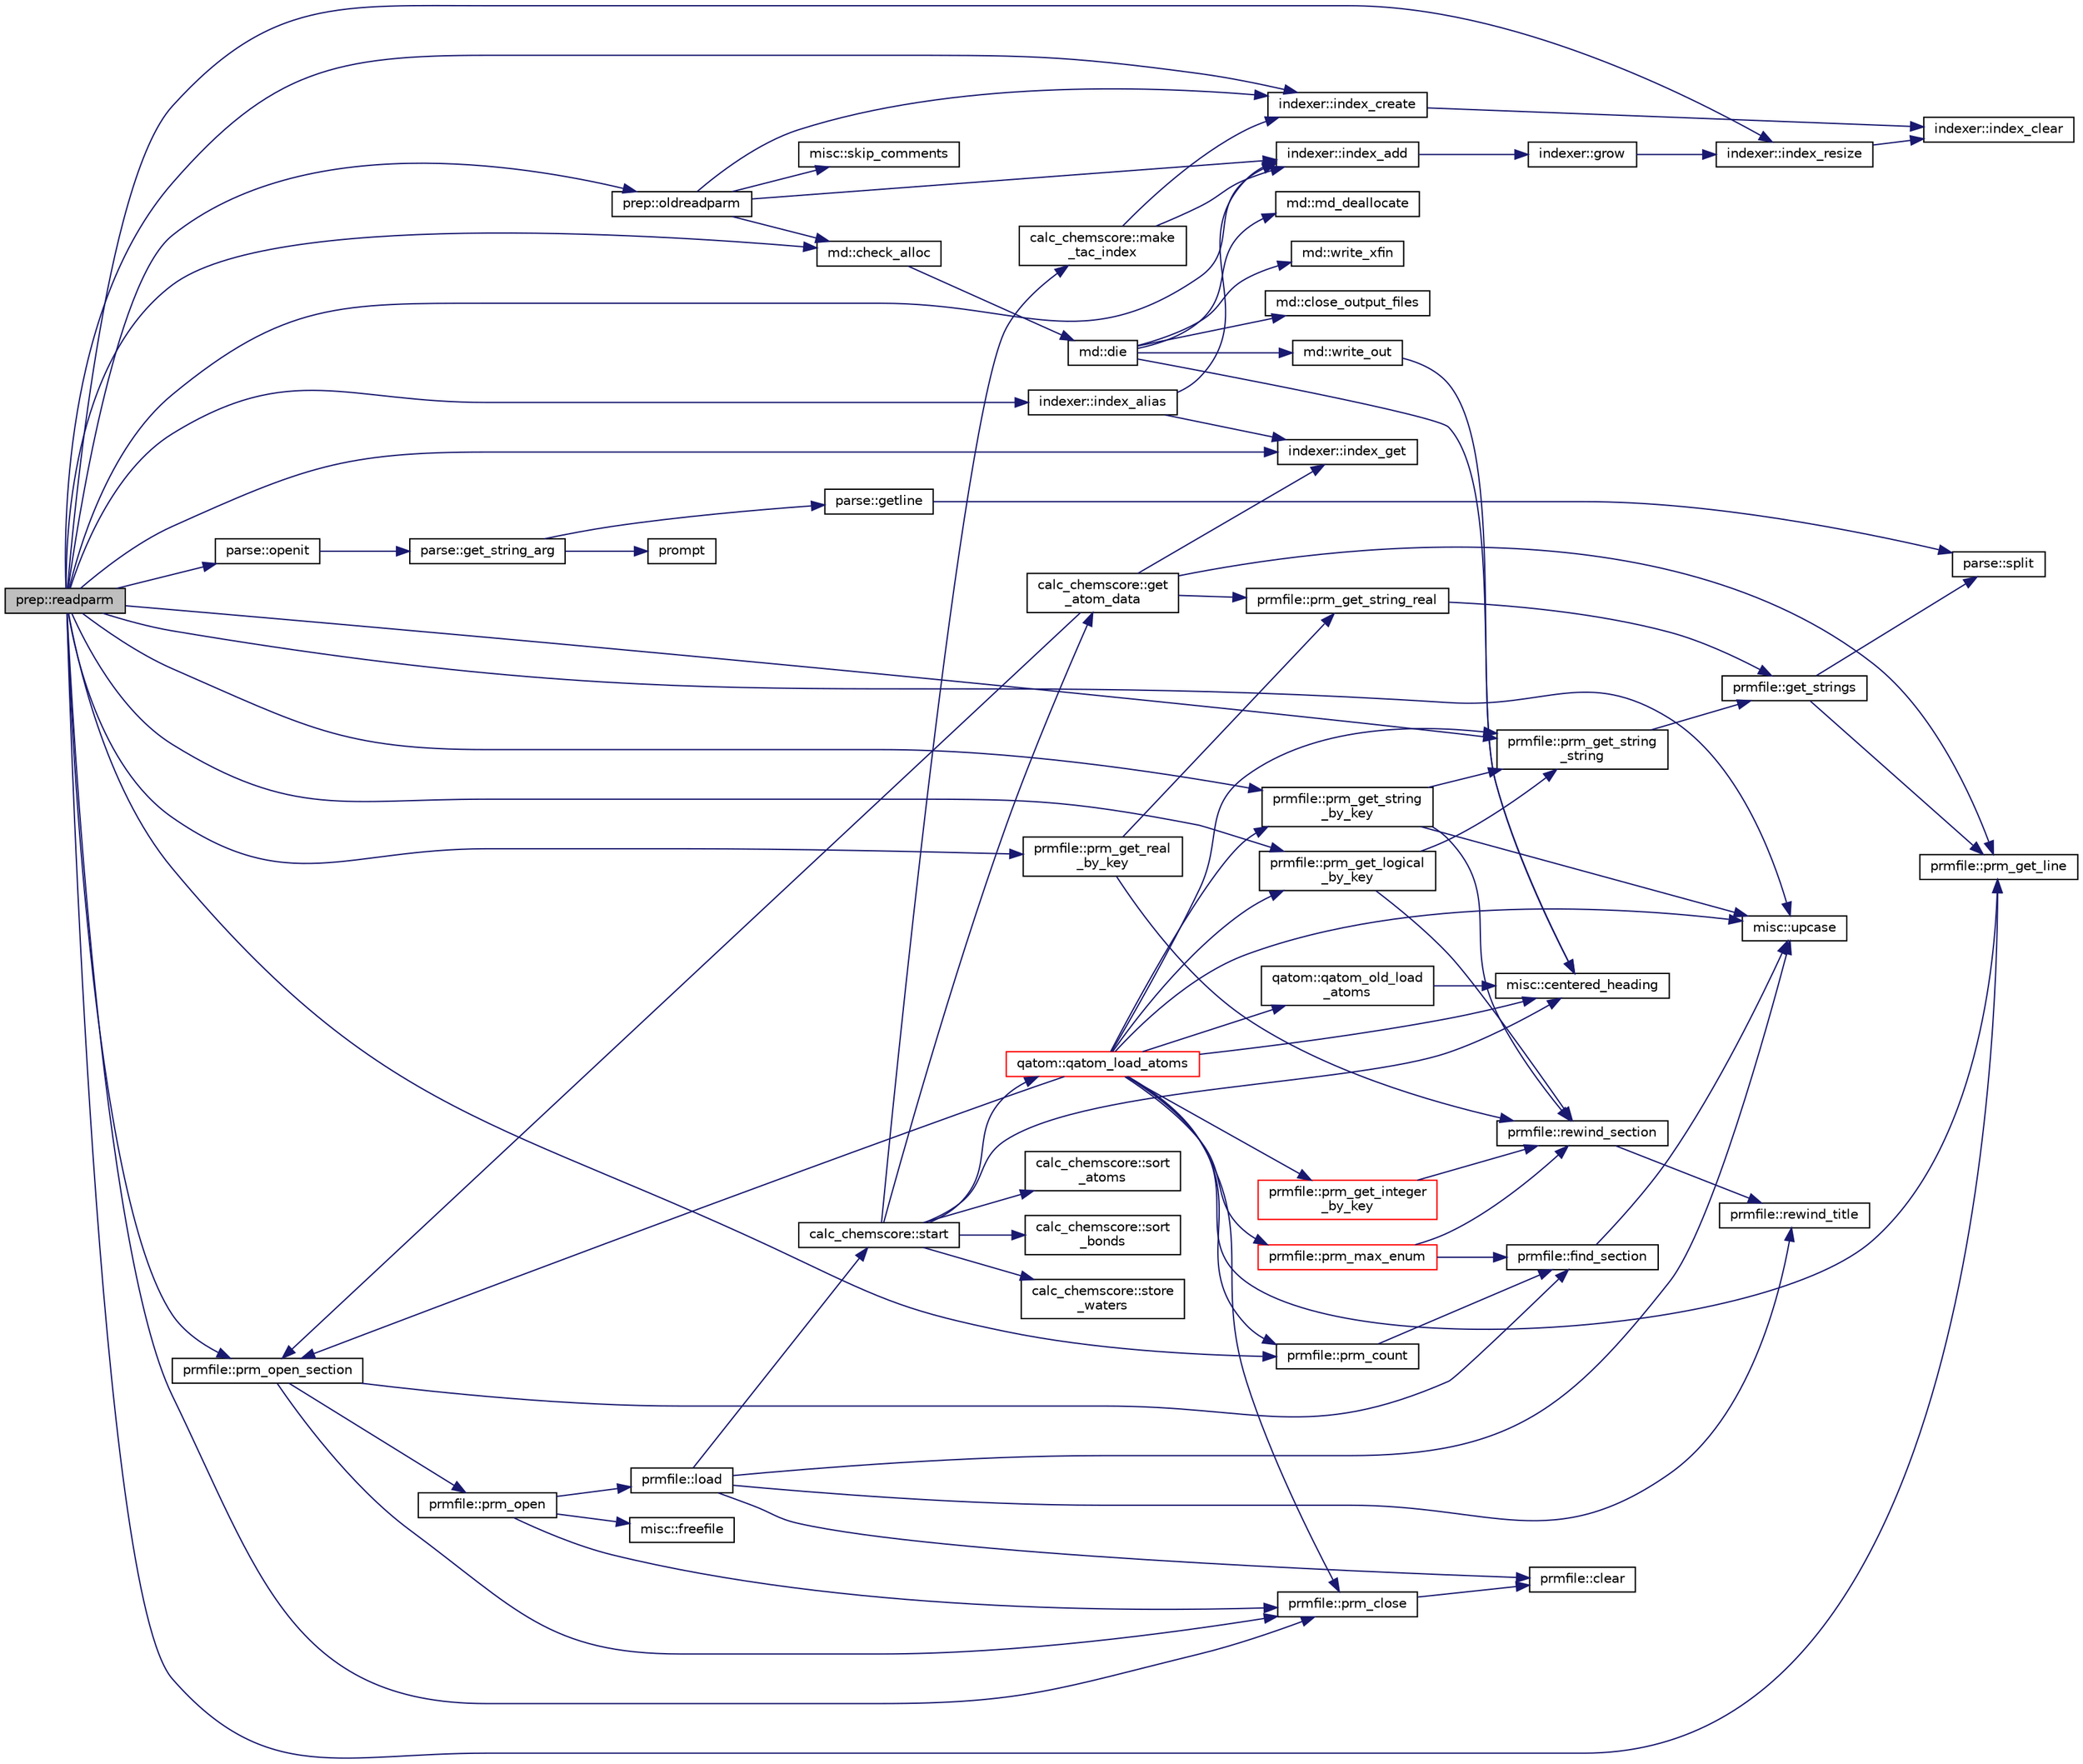 digraph "prep::readparm"
{
  edge [fontname="Helvetica",fontsize="10",labelfontname="Helvetica",labelfontsize="10"];
  node [fontname="Helvetica",fontsize="10",shape=record];
  rankdir="LR";
  Node1 [label="prep::readparm",height=0.2,width=0.4,color="black", fillcolor="grey75", style="filled" fontcolor="black"];
  Node1 -> Node2 [color="midnightblue",fontsize="10",style="solid",fontname="Helvetica"];
  Node2 [label="md::check_alloc",height=0.2,width=0.4,color="black", fillcolor="white", style="filled",URL="$classmd.html#aa2bff9009b880be7904efe2a7c07f646"];
  Node2 -> Node3 [color="midnightblue",fontsize="10",style="solid",fontname="Helvetica"];
  Node3 [label="md::die",height=0.2,width=0.4,color="black", fillcolor="white", style="filled",URL="$classmd.html#ac21e43139b5e5cd74ab6649672288d66"];
  Node3 -> Node4 [color="midnightblue",fontsize="10",style="solid",fontname="Helvetica"];
  Node4 [label="misc::centered_heading",height=0.2,width=0.4,color="black", fillcolor="white", style="filled",URL="$classmisc.html#ac616bbb70212f3216e099c51f3c217f9"];
  Node3 -> Node5 [color="midnightblue",fontsize="10",style="solid",fontname="Helvetica"];
  Node5 [label="md::close_output_files",height=0.2,width=0.4,color="black", fillcolor="white", style="filled",URL="$classmd.html#a5bd74b9ed60f4d0515416e77a9dcb825"];
  Node3 -> Node6 [color="midnightblue",fontsize="10",style="solid",fontname="Helvetica"];
  Node6 [label="md::md_deallocate",height=0.2,width=0.4,color="black", fillcolor="white", style="filled",URL="$classmd.html#a8a97b1726d386da7fddf5ea29296b0e9"];
  Node3 -> Node7 [color="midnightblue",fontsize="10",style="solid",fontname="Helvetica"];
  Node7 [label="md::write_out",height=0.2,width=0.4,color="black", fillcolor="white", style="filled",URL="$classmd.html#a7ae57adec77c83a4e3684cfbf301d605"];
  Node7 -> Node4 [color="midnightblue",fontsize="10",style="solid",fontname="Helvetica"];
  Node3 -> Node8 [color="midnightblue",fontsize="10",style="solid",fontname="Helvetica"];
  Node8 [label="md::write_xfin",height=0.2,width=0.4,color="black", fillcolor="white", style="filled",URL="$classmd.html#ad8ada800049df7345cd0a0e596644cc5"];
  Node1 -> Node9 [color="midnightblue",fontsize="10",style="solid",fontname="Helvetica"];
  Node9 [label="indexer::index_add",height=0.2,width=0.4,color="black", fillcolor="white", style="filled",URL="$classindexer.html#a3881b2e3e31c5a3e188e90ad8bc96405"];
  Node9 -> Node10 [color="midnightblue",fontsize="10",style="solid",fontname="Helvetica"];
  Node10 [label="indexer::grow",height=0.2,width=0.4,color="black", fillcolor="white", style="filled",URL="$classindexer.html#ab6c32d13a4bcca7f5411d6d097cf5cd8"];
  Node10 -> Node11 [color="midnightblue",fontsize="10",style="solid",fontname="Helvetica"];
  Node11 [label="indexer::index_resize",height=0.2,width=0.4,color="black", fillcolor="white", style="filled",URL="$classindexer.html#a4c6bb664b3ca6a455aedaed8b6e501fd"];
  Node11 -> Node12 [color="midnightblue",fontsize="10",style="solid",fontname="Helvetica"];
  Node12 [label="indexer::index_clear",height=0.2,width=0.4,color="black", fillcolor="white", style="filled",URL="$classindexer.html#ac760937d1c86952d78fe2f8ee82c0264"];
  Node1 -> Node13 [color="midnightblue",fontsize="10",style="solid",fontname="Helvetica"];
  Node13 [label="indexer::index_alias",height=0.2,width=0.4,color="black", fillcolor="white", style="filled",URL="$classindexer.html#a3e8bf237f06d4129457654b6c076f3b7"];
  Node13 -> Node9 [color="midnightblue",fontsize="10",style="solid",fontname="Helvetica"];
  Node13 -> Node14 [color="midnightblue",fontsize="10",style="solid",fontname="Helvetica"];
  Node14 [label="indexer::index_get",height=0.2,width=0.4,color="black", fillcolor="white", style="filled",URL="$classindexer.html#a3b93040983a622421fa918a6af566c93"];
  Node1 -> Node15 [color="midnightblue",fontsize="10",style="solid",fontname="Helvetica"];
  Node15 [label="indexer::index_create",height=0.2,width=0.4,color="black", fillcolor="white", style="filled",URL="$classindexer.html#aa83f2bc15a2dfefd22f4fe96975fd213"];
  Node15 -> Node12 [color="midnightblue",fontsize="10",style="solid",fontname="Helvetica"];
  Node1 -> Node14 [color="midnightblue",fontsize="10",style="solid",fontname="Helvetica"];
  Node1 -> Node11 [color="midnightblue",fontsize="10",style="solid",fontname="Helvetica"];
  Node1 -> Node16 [color="midnightblue",fontsize="10",style="solid",fontname="Helvetica"];
  Node16 [label="prep::oldreadparm",height=0.2,width=0.4,color="black", fillcolor="white", style="filled",URL="$classprep.html#aa8bce8b46beb9bb1a75090b0ca7666e1"];
  Node16 -> Node2 [color="midnightblue",fontsize="10",style="solid",fontname="Helvetica"];
  Node16 -> Node9 [color="midnightblue",fontsize="10",style="solid",fontname="Helvetica"];
  Node16 -> Node15 [color="midnightblue",fontsize="10",style="solid",fontname="Helvetica"];
  Node16 -> Node17 [color="midnightblue",fontsize="10",style="solid",fontname="Helvetica"];
  Node17 [label="misc::skip_comments",height=0.2,width=0.4,color="black", fillcolor="white", style="filled",URL="$classmisc.html#ac0206a84cf8753b6b32b7796a9b6ac39"];
  Node1 -> Node18 [color="midnightblue",fontsize="10",style="solid",fontname="Helvetica"];
  Node18 [label="parse::openit",height=0.2,width=0.4,color="black", fillcolor="white", style="filled",URL="$classparse.html#a0cc676b15a8ab0f5158f0f51a0f30ebf"];
  Node18 -> Node19 [color="midnightblue",fontsize="10",style="solid",fontname="Helvetica"];
  Node19 [label="parse::get_string_arg",height=0.2,width=0.4,color="black", fillcolor="white", style="filled",URL="$classparse.html#a17fdf061a0ee443c4a80c24d8e3cd11f"];
  Node19 -> Node20 [color="midnightblue",fontsize="10",style="solid",fontname="Helvetica"];
  Node20 [label="parse::getline",height=0.2,width=0.4,color="black", fillcolor="white", style="filled",URL="$classparse.html#a362c49175b5f2d7f582dde6cb7b871af"];
  Node20 -> Node21 [color="midnightblue",fontsize="10",style="solid",fontname="Helvetica"];
  Node21 [label="parse::split",height=0.2,width=0.4,color="black", fillcolor="white", style="filled",URL="$classparse.html#a431f0c36309d6174287bde5e4d0e78e8"];
  Node19 -> Node22 [color="midnightblue",fontsize="10",style="solid",fontname="Helvetica"];
  Node22 [label="prompt",height=0.2,width=0.4,color="black", fillcolor="white", style="filled",URL="$qfep_8f90.html#a897ce0488192cf7f2a3ca4d41e5d73e3"];
  Node1 -> Node23 [color="midnightblue",fontsize="10",style="solid",fontname="Helvetica"];
  Node23 [label="prmfile::prm_close",height=0.2,width=0.4,color="black", fillcolor="white", style="filled",URL="$classprmfile.html#a7fa3b9441106f011cc0b3fa6953b8cb2"];
  Node23 -> Node24 [color="midnightblue",fontsize="10",style="solid",fontname="Helvetica"];
  Node24 [label="prmfile::clear",height=0.2,width=0.4,color="black", fillcolor="white", style="filled",URL="$classprmfile.html#a4ddcca5f77bf3e4414cfdf2b227f59a3"];
  Node1 -> Node25 [color="midnightblue",fontsize="10",style="solid",fontname="Helvetica"];
  Node25 [label="prmfile::prm_count",height=0.2,width=0.4,color="black", fillcolor="white", style="filled",URL="$classprmfile.html#a2bc210de47b568a5647b46ae9931acf3"];
  Node25 -> Node26 [color="midnightblue",fontsize="10",style="solid",fontname="Helvetica"];
  Node26 [label="prmfile::find_section",height=0.2,width=0.4,color="black", fillcolor="white", style="filled",URL="$classprmfile.html#a8c291db6f5a0ead5412d28f67b838616"];
  Node26 -> Node27 [color="midnightblue",fontsize="10",style="solid",fontname="Helvetica"];
  Node27 [label="misc::upcase",height=0.2,width=0.4,color="black", fillcolor="white", style="filled",URL="$classmisc.html#a3d25ef800766f590365955680ff3ba2c"];
  Node1 -> Node28 [color="midnightblue",fontsize="10",style="solid",fontname="Helvetica"];
  Node28 [label="prmfile::prm_get_line",height=0.2,width=0.4,color="black", fillcolor="white", style="filled",URL="$classprmfile.html#a36840b95034f748e9cd891b86649f690"];
  Node1 -> Node29 [color="midnightblue",fontsize="10",style="solid",fontname="Helvetica"];
  Node29 [label="prmfile::prm_get_logical\l_by_key",height=0.2,width=0.4,color="black", fillcolor="white", style="filled",URL="$classprmfile.html#ab4e68bd87b05047488e4955bf1987e49"];
  Node29 -> Node30 [color="midnightblue",fontsize="10",style="solid",fontname="Helvetica"];
  Node30 [label="prmfile::prm_get_string\l_string",height=0.2,width=0.4,color="black", fillcolor="white", style="filled",URL="$classprmfile.html#a528818d48715859b36c9ff1541fef09b"];
  Node30 -> Node31 [color="midnightblue",fontsize="10",style="solid",fontname="Helvetica"];
  Node31 [label="prmfile::get_strings",height=0.2,width=0.4,color="black", fillcolor="white", style="filled",URL="$classprmfile.html#a6b7898805f9d12f29429016f458315dd"];
  Node31 -> Node28 [color="midnightblue",fontsize="10",style="solid",fontname="Helvetica"];
  Node31 -> Node21 [color="midnightblue",fontsize="10",style="solid",fontname="Helvetica"];
  Node29 -> Node32 [color="midnightblue",fontsize="10",style="solid",fontname="Helvetica"];
  Node32 [label="prmfile::rewind_section",height=0.2,width=0.4,color="black", fillcolor="white", style="filled",URL="$classprmfile.html#a68b37b73bf2bf18973a18c91bee024a2"];
  Node32 -> Node33 [color="midnightblue",fontsize="10",style="solid",fontname="Helvetica"];
  Node33 [label="prmfile::rewind_title",height=0.2,width=0.4,color="black", fillcolor="white", style="filled",URL="$classprmfile.html#a157cbf5c68e76d1e77abc81f8dee85cb"];
  Node1 -> Node34 [color="midnightblue",fontsize="10",style="solid",fontname="Helvetica"];
  Node34 [label="prmfile::prm_get_real\l_by_key",height=0.2,width=0.4,color="black", fillcolor="white", style="filled",URL="$classprmfile.html#a4f6f6a83a9395420264bb691709c9aee"];
  Node34 -> Node35 [color="midnightblue",fontsize="10",style="solid",fontname="Helvetica"];
  Node35 [label="prmfile::prm_get_string_real",height=0.2,width=0.4,color="black", fillcolor="white", style="filled",URL="$classprmfile.html#a7d278e2532151a89967338fcbe5330dd"];
  Node35 -> Node31 [color="midnightblue",fontsize="10",style="solid",fontname="Helvetica"];
  Node34 -> Node32 [color="midnightblue",fontsize="10",style="solid",fontname="Helvetica"];
  Node1 -> Node36 [color="midnightblue",fontsize="10",style="solid",fontname="Helvetica"];
  Node36 [label="prmfile::prm_get_string\l_by_key",height=0.2,width=0.4,color="black", fillcolor="white", style="filled",URL="$classprmfile.html#ad25ff6cce56fff86eef62e6b7e724fc2"];
  Node36 -> Node27 [color="midnightblue",fontsize="10",style="solid",fontname="Helvetica"];
  Node36 -> Node30 [color="midnightblue",fontsize="10",style="solid",fontname="Helvetica"];
  Node36 -> Node32 [color="midnightblue",fontsize="10",style="solid",fontname="Helvetica"];
  Node1 -> Node30 [color="midnightblue",fontsize="10",style="solid",fontname="Helvetica"];
  Node1 -> Node37 [color="midnightblue",fontsize="10",style="solid",fontname="Helvetica"];
  Node37 [label="prmfile::prm_open_section",height=0.2,width=0.4,color="black", fillcolor="white", style="filled",URL="$classprmfile.html#a1507dcebf8d6f53a6493b1e63d9c9387"];
  Node37 -> Node38 [color="midnightblue",fontsize="10",style="solid",fontname="Helvetica"];
  Node38 [label="prmfile::prm_open",height=0.2,width=0.4,color="black", fillcolor="white", style="filled",URL="$classprmfile.html#a6b78c5340e15c981cec460e03a76b440"];
  Node38 -> Node23 [color="midnightblue",fontsize="10",style="solid",fontname="Helvetica"];
  Node38 -> Node39 [color="midnightblue",fontsize="10",style="solid",fontname="Helvetica"];
  Node39 [label="misc::freefile",height=0.2,width=0.4,color="black", fillcolor="white", style="filled",URL="$classmisc.html#aaa874447823dfa2d2c7fcf6eb80ebd70"];
  Node38 -> Node40 [color="midnightblue",fontsize="10",style="solid",fontname="Helvetica"];
  Node40 [label="prmfile::load",height=0.2,width=0.4,color="black", fillcolor="white", style="filled",URL="$classprmfile.html#acce15d60959fb0d53e604d35518b4f1f"];
  Node40 -> Node24 [color="midnightblue",fontsize="10",style="solid",fontname="Helvetica"];
  Node40 -> Node41 [color="midnightblue",fontsize="10",style="solid",fontname="Helvetica"];
  Node41 [label="calc_chemscore::start",height=0.2,width=0.4,color="black", fillcolor="white", style="filled",URL="$classcalc__chemscore.html#af43d8e5ae35fc5fd588eae032d48cb51"];
  Node41 -> Node4 [color="midnightblue",fontsize="10",style="solid",fontname="Helvetica"];
  Node41 -> Node42 [color="midnightblue",fontsize="10",style="solid",fontname="Helvetica"];
  Node42 [label="calc_chemscore::get\l_atom_data",height=0.2,width=0.4,color="black", fillcolor="white", style="filled",URL="$classcalc__chemscore.html#a4f53ad3d13e7c23d47c94a6a882e6bd8"];
  Node42 -> Node14 [color="midnightblue",fontsize="10",style="solid",fontname="Helvetica"];
  Node42 -> Node28 [color="midnightblue",fontsize="10",style="solid",fontname="Helvetica"];
  Node42 -> Node35 [color="midnightblue",fontsize="10",style="solid",fontname="Helvetica"];
  Node42 -> Node37 [color="midnightblue",fontsize="10",style="solid",fontname="Helvetica"];
  Node41 -> Node43 [color="midnightblue",fontsize="10",style="solid",fontname="Helvetica"];
  Node43 [label="calc_chemscore::make\l_tac_index",height=0.2,width=0.4,color="black", fillcolor="white", style="filled",URL="$classcalc__chemscore.html#a4bb62e49849feeae28e33973facd130e"];
  Node43 -> Node9 [color="midnightblue",fontsize="10",style="solid",fontname="Helvetica"];
  Node43 -> Node15 [color="midnightblue",fontsize="10",style="solid",fontname="Helvetica"];
  Node41 -> Node44 [color="midnightblue",fontsize="10",style="solid",fontname="Helvetica"];
  Node44 [label="qatom::qatom_load_atoms",height=0.2,width=0.4,color="red", fillcolor="white", style="filled",URL="$classqatom.html#a00e760eda3603bb0bd51f6f84a4e5c9b"];
  Node44 -> Node4 [color="midnightblue",fontsize="10",style="solid",fontname="Helvetica"];
  Node44 -> Node37 [color="midnightblue",fontsize="10",style="solid",fontname="Helvetica"];
  Node44 -> Node23 [color="midnightblue",fontsize="10",style="solid",fontname="Helvetica"];
  Node44 -> Node45 [color="midnightblue",fontsize="10",style="solid",fontname="Helvetica"];
  Node45 [label="qatom::qatom_old_load\l_atoms",height=0.2,width=0.4,color="black", fillcolor="white", style="filled",URL="$classqatom.html#aa3713b065bf60ea863b49aeaa868bc4f"];
  Node45 -> Node4 [color="midnightblue",fontsize="10",style="solid",fontname="Helvetica"];
  Node44 -> Node46 [color="midnightblue",fontsize="10",style="solid",fontname="Helvetica"];
  Node46 [label="prmfile::prm_get_integer\l_by_key",height=0.2,width=0.4,color="red", fillcolor="white", style="filled",URL="$classprmfile.html#a75844b849bdcabee3c914364c5749a6e"];
  Node46 -> Node32 [color="midnightblue",fontsize="10",style="solid",fontname="Helvetica"];
  Node44 -> Node29 [color="midnightblue",fontsize="10",style="solid",fontname="Helvetica"];
  Node44 -> Node36 [color="midnightblue",fontsize="10",style="solid",fontname="Helvetica"];
  Node44 -> Node25 [color="midnightblue",fontsize="10",style="solid",fontname="Helvetica"];
  Node44 -> Node28 [color="midnightblue",fontsize="10",style="solid",fontname="Helvetica"];
  Node44 -> Node47 [color="midnightblue",fontsize="10",style="solid",fontname="Helvetica"];
  Node47 [label="prmfile::prm_max_enum",height=0.2,width=0.4,color="red", fillcolor="white", style="filled",URL="$classprmfile.html#a55637c6b964b51c43ac6ace6a0da6d9d"];
  Node47 -> Node26 [color="midnightblue",fontsize="10",style="solid",fontname="Helvetica"];
  Node47 -> Node32 [color="midnightblue",fontsize="10",style="solid",fontname="Helvetica"];
  Node44 -> Node27 [color="midnightblue",fontsize="10",style="solid",fontname="Helvetica"];
  Node44 -> Node30 [color="midnightblue",fontsize="10",style="solid",fontname="Helvetica"];
  Node41 -> Node48 [color="midnightblue",fontsize="10",style="solid",fontname="Helvetica"];
  Node48 [label="calc_chemscore::sort\l_atoms",height=0.2,width=0.4,color="black", fillcolor="white", style="filled",URL="$classcalc__chemscore.html#a5612ee8ef3d2f944d4d10d6fd62e86f0"];
  Node41 -> Node49 [color="midnightblue",fontsize="10",style="solid",fontname="Helvetica"];
  Node49 [label="calc_chemscore::sort\l_bonds",height=0.2,width=0.4,color="black", fillcolor="white", style="filled",URL="$classcalc__chemscore.html#a02f4a93c7e3a6a2621b7574617ce0775"];
  Node41 -> Node50 [color="midnightblue",fontsize="10",style="solid",fontname="Helvetica"];
  Node50 [label="calc_chemscore::store\l_waters",height=0.2,width=0.4,color="black", fillcolor="white", style="filled",URL="$classcalc__chemscore.html#a9ee63e29d215e66459adea3d67c95cfc"];
  Node40 -> Node27 [color="midnightblue",fontsize="10",style="solid",fontname="Helvetica"];
  Node40 -> Node33 [color="midnightblue",fontsize="10",style="solid",fontname="Helvetica"];
  Node37 -> Node23 [color="midnightblue",fontsize="10",style="solid",fontname="Helvetica"];
  Node37 -> Node26 [color="midnightblue",fontsize="10",style="solid",fontname="Helvetica"];
  Node1 -> Node27 [color="midnightblue",fontsize="10",style="solid",fontname="Helvetica"];
}
